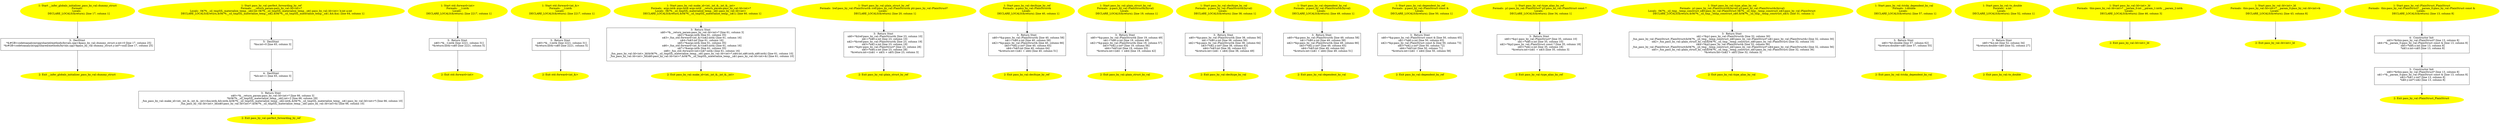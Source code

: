 /* @generated */
digraph cfg {
"dummy_struct#__infer_globals_initializer_pass_by_val.24fe54080733cebf362d2b34e691bb44_1" [label="1: Start __infer_globals_initializer_pass_by_val::dummy_struct\nFormals: \nLocals:  \n   DECLARE_LOCALS(&return); [line 17, column 1]\n " color=yellow style=filled]
	

	 "dummy_struct#__infer_globals_initializer_pass_by_val.24fe54080733cebf362d2b34e691bb44_1" -> "dummy_struct#__infer_globals_initializer_pass_by_val.24fe54080733cebf362d2b34e691bb44_3" ;
"dummy_struct#__infer_globals_initializer_pass_by_val.24fe54080733cebf362d2b34e691bb44_2" [label="2: Exit __infer_globals_initializer_pass_by_val::dummy_struct \n  " color=yellow style=filled]
	

"dummy_struct#__infer_globals_initializer_pass_by_val.24fe54080733cebf362d2b34e691bb44_3" [label="3:  DeclStmt \n   *&#GB<codetoanalyze/cpp/shared/methods/byvals.cpp>$pass_by_val::dummy_struct.x:int=0 [line 17, column 25]\n  *&#GB<codetoanalyze/cpp/shared/methods/byvals.cpp>$pass_by_val::dummy_struct.y:int*=null [line 17, column 25]\n " shape="box"]
	

	 "dummy_struct#__infer_globals_initializer_pass_by_val.24fe54080733cebf362d2b34e691bb44_3" -> "dummy_struct#__infer_globals_initializer_pass_by_val.24fe54080733cebf362d2b34e691bb44_2" ;
"perfect_forwarding_by_ref#pass_by_val#7578991627406493712.47db45acfc842e77ec927aa5a23ec0ee_1" [label="1: Start pass_by_val::perfect_forwarding_by_ref\nFormals:  __return_param:pass_by_val::Id<int>*\nLocals:  0$?%__sil_tmpSIL_materialize_temp__n$2:int 0$?%__sil_tmpSIL_materialize_temp__n$1:pass_by_val::Id<int> b:int a:int \n   DECLARE_LOCALS(&return,&0$?%__sil_tmpSIL_materialize_temp__n$2,&0$?%__sil_tmpSIL_materialize_temp__n$1,&b,&a); [line 64, column 1]\n " color=yellow style=filled]
	

	 "perfect_forwarding_by_ref#pass_by_val#7578991627406493712.47db45acfc842e77ec927aa5a23ec0ee_1" -> "perfect_forwarding_by_ref#pass_by_val#7578991627406493712.47db45acfc842e77ec927aa5a23ec0ee_5" ;
"perfect_forwarding_by_ref#pass_by_val#7578991627406493712.47db45acfc842e77ec927aa5a23ec0ee_2" [label="2: Exit pass_by_val::perfect_forwarding_by_ref \n  " color=yellow style=filled]
	

"perfect_forwarding_by_ref#pass_by_val#7578991627406493712.47db45acfc842e77ec927aa5a23ec0ee_3" [label="3:  Return Stmt \n   n$0=*&__return_param:pass_by_val::Id<int>* [line 66, column 3]\n  *&0$?%__sil_tmpSIL_materialize_temp__n$2:int=2 [line 66, column 29]\n  _fun_pass_by_val::make_id<int,_int_&,_int_&,_int>(&a:int&,&b:int&,&0$?%__sil_tmpSIL_materialize_temp__n$2:int&,&0$?%__sil_tmpSIL_materialize_temp__n$1:pass_by_val::Id<int>*) [line 66, column 10]\n  _fun_pass_by_val::Id<int>_Id(n$0:pass_by_val::Id<int>*,&0$?%__sil_tmpSIL_materialize_temp__n$1:pass_by_val::Id<int>&) [line 66, column 10]\n " shape="box"]
	

	 "perfect_forwarding_by_ref#pass_by_val#7578991627406493712.47db45acfc842e77ec927aa5a23ec0ee_3" -> "perfect_forwarding_by_ref#pass_by_val#7578991627406493712.47db45acfc842e77ec927aa5a23ec0ee_2" ;
"perfect_forwarding_by_ref#pass_by_val#7578991627406493712.47db45acfc842e77ec927aa5a23ec0ee_4" [label="4:  DeclStmt \n   *&b:int=1 [line 65, column 3]\n " shape="box"]
	

	 "perfect_forwarding_by_ref#pass_by_val#7578991627406493712.47db45acfc842e77ec927aa5a23ec0ee_4" -> "perfect_forwarding_by_ref#pass_by_val#7578991627406493712.47db45acfc842e77ec927aa5a23ec0ee_3" ;
"perfect_forwarding_by_ref#pass_by_val#7578991627406493712.47db45acfc842e77ec927aa5a23ec0ee_5" [label="5:  DeclStmt \n   *&a:int=0 [line 65, column 3]\n " shape="box"]
	

	 "perfect_forwarding_by_ref#pass_by_val#7578991627406493712.47db45acfc842e77ec927aa5a23ec0ee_5" -> "perfect_forwarding_by_ref#pass_by_val#7578991627406493712.47db45acfc842e77ec927aa5a23ec0ee_4" ;
"forward<int>#std#5548362574050729124.664bf3a19e8401f31df778b67554bdae_1" [label="1: Start std::forward<int>\nFormals:  __t:int&\nLocals:  \n   DECLARE_LOCALS(&return); [line 2217, column 1]\n " color=yellow style=filled]
	

	 "forward<int>#std#5548362574050729124.664bf3a19e8401f31df778b67554bdae_1" -> "forward<int>#std#5548362574050729124.664bf3a19e8401f31df778b67554bdae_3" ;
"forward<int>#std#5548362574050729124.664bf3a19e8401f31df778b67554bdae_2" [label="2: Exit std::forward<int> \n  " color=yellow style=filled]
	

"forward<int>#std#5548362574050729124.664bf3a19e8401f31df778b67554bdae_3" [label="3:  Return Stmt \n   n$0=*&__t:int& [line 2221, column 31]\n  *&return:int&=n$0 [line 2221, column 5]\n " shape="box"]
	

	 "forward<int>#std#5548362574050729124.664bf3a19e8401f31df778b67554bdae_3" -> "forward<int>#std#5548362574050729124.664bf3a19e8401f31df778b67554bdae_2" ;
"forward<int_&>#std#2714018779968350623.5a6c534312c02b38db42a98e7dfe7983_1" [label="1: Start std::forward<int_&>\nFormals:  __t:int&\nLocals:  \n   DECLARE_LOCALS(&return); [line 2217, column 1]\n " color=yellow style=filled]
	

	 "forward<int_&>#std#2714018779968350623.5a6c534312c02b38db42a98e7dfe7983_1" -> "forward<int_&>#std#2714018779968350623.5a6c534312c02b38db42a98e7dfe7983_3" ;
"forward<int_&>#std#2714018779968350623.5a6c534312c02b38db42a98e7dfe7983_2" [label="2: Exit std::forward<int_&> \n  " color=yellow style=filled]
	

"forward<int_&>#std#2714018779968350623.5a6c534312c02b38db42a98e7dfe7983_3" [label="3:  Return Stmt \n   n$0=*&__t:int& [line 2221, column 31]\n  *&return:int&=n$0 [line 2221, column 5]\n " shape="box"]
	

	 "forward<int_&>#std#2714018779968350623.5a6c534312c02b38db42a98e7dfe7983_3" -> "forward<int_&>#std#2714018779968350623.5a6c534312c02b38db42a98e7dfe7983_2" ;
"make_id<int,_int_&,_int_&,_int>#pass_by_val#6647322778693099135.2f2dd9bec9bb8475abd845248a5b9203_1" [label="1: Start pass_by_val::make_id<int,_int_&,_int_&,_int>\nFormals:  args:int& args:int& args:int& __return_param:pass_by_val::Id<int>*\nLocals:  0$?%__sil_tmpSIL_materialize_temp__n$1:pass_by_val::Id<int> \n   DECLARE_LOCALS(&return,&0$?%__sil_tmpSIL_materialize_temp__n$1); [line 60, column 1]\n " color=yellow style=filled]
	

	 "make_id<int,_int_&,_int_&,_int>#pass_by_val#6647322778693099135.2f2dd9bec9bb8475abd845248a5b9203_1" -> "make_id<int,_int_&,_int_&,_int>#pass_by_val#6647322778693099135.2f2dd9bec9bb8475abd845248a5b9203_3" ;
"make_id<int,_int_&,_int_&,_int>#pass_by_val#6647322778693099135.2f2dd9bec9bb8475abd845248a5b9203_2" [label="2: Exit pass_by_val::make_id<int,_int_&,_int_&,_int> \n  " color=yellow style=filled]
	

"make_id<int,_int_&,_int_&,_int>#pass_by_val#6647322778693099135.2f2dd9bec9bb8475abd845248a5b9203_3" [label="3:  Return Stmt \n   n$0=*&__return_param:pass_by_val::Id<int>* [line 61, column 3]\n  n$2=*&args:int& [line 61, column 35]\n  n$3=_fun_std::forward<int_&>(n$2:int&) [line 61, column 16]\n  n$4=*n$3:int [line 61, column 16]\n  n$5=*&args:int& [line 61, column 35]\n  n$6=_fun_std::forward<int_&>(n$5:int&) [line 61, column 16]\n  n$7=*&args:int& [line 61, column 35]\n  n$8=_fun_std::forward<int>(n$7:int&) [line 61, column 16]\n  _fun_pass_by_val::Id<int>_Id(&0$?%__sil_tmpSIL_materialize_temp__n$1:pass_by_val::Id<int>*,n$4:int,n$6:int&,n$8:int&) [line 61, column 10]\n  _fun_pass_by_val::Id<int>_Id(n$0:pass_by_val::Id<int>*,&0$?%__sil_tmpSIL_materialize_temp__n$1:pass_by_val::Id<int>&) [line 61, column 10]\n " shape="box"]
	

	 "make_id<int,_int_&,_int_&,_int>#pass_by_val#6647322778693099135.2f2dd9bec9bb8475abd845248a5b9203_3" -> "make_id<int,_int_&,_int_&,_int>#pass_by_val#6647322778693099135.2f2dd9bec9bb8475abd845248a5b9203_2" ;
"plain_struct_by_ref#pass_by_val#2657428317109106311.700667e64fd3e54821e50cc02318a193_1" [label="1: Start pass_by_val::plain_struct_by_ref\nFormals:  lref:pass_by_val::PlainStruct& rref:pass_by_val::PlainStruct& ptr:pass_by_val::PlainStruct*\nLocals:  \n   DECLARE_LOCALS(&return); [line 20, column 1]\n " color=yellow style=filled]
	

	 "plain_struct_by_ref#pass_by_val#2657428317109106311.700667e64fd3e54821e50cc02318a193_1" -> "plain_struct_by_ref#pass_by_val#2657428317109106311.700667e64fd3e54821e50cc02318a193_3" ;
"plain_struct_by_ref#pass_by_val#2657428317109106311.700667e64fd3e54821e50cc02318a193_2" [label="2: Exit pass_by_val::plain_struct_by_ref \n  " color=yellow style=filled]
	

"plain_struct_by_ref#pass_by_val#2657428317109106311.700667e64fd3e54821e50cc02318a193_3" [label="3:  Return Stmt \n   n$0=*&lref:pass_by_val::PlainStruct& [line 23, column 10]\n  n$1=*n$0.x:int [line 23, column 10]\n  n$2=*&rref:pass_by_val::PlainStruct& [line 23, column 19]\n  n$3=*n$2.x:int [line 23, column 19]\n  n$4=*&ptr:pass_by_val::PlainStruct* [line 23, column 28]\n  n$5=*n$4.x:int [line 23, column 28]\n  *&return:int=((n$1 + n$3) + n$5) [line 23, column 3]\n " shape="box"]
	

	 "plain_struct_by_ref#pass_by_val#2657428317109106311.700667e64fd3e54821e50cc02318a193_3" -> "plain_struct_by_ref#pass_by_val#2657428317109106311.700667e64fd3e54821e50cc02318a193_2" ;
"decltype_by_ref#pass_by_val#7827598625585178144.8fa35b5b24f764bae803ce1f6e468516_1" [label="1: Start pass_by_val::decltype_by_ref\nFormals:  p:pass_by_val::PlainStruct&\nLocals:  \n   DECLARE_LOCALS(&return); [line 40, column 1]\n " color=yellow style=filled]
	

	 "decltype_by_ref#pass_by_val#7827598625585178144.8fa35b5b24f764bae803ce1f6e468516_1" -> "decltype_by_ref#pass_by_val#7827598625585178144.8fa35b5b24f764bae803ce1f6e468516_3" ;
"decltype_by_ref#pass_by_val#7827598625585178144.8fa35b5b24f764bae803ce1f6e468516_2" [label="2: Exit pass_by_val::decltype_by_ref \n  " color=yellow style=filled]
	

"decltype_by_ref#pass_by_val#7827598625585178144.8fa35b5b24f764bae803ce1f6e468516_3" [label="3:  Return Stmt \n   n$0=*&p:pass_by_val::PlainStruct& [line 40, column 58]\n  n$1=*n$0.x:int [line 40, column 58]\n  n$2=*&p:pass_by_val::PlainStruct& [line 40, column 66]\n  n$3=*n$2.y:int* [line 40, column 65]\n  n$4=*n$3:int [line 40, column 64]\n  *&return:int=(n$1 + n$4) [line 40, column 51]\n " shape="box"]
	

	 "decltype_by_ref#pass_by_val#7827598625585178144.8fa35b5b24f764bae803ce1f6e468516_3" -> "decltype_by_ref#pass_by_val#7827598625585178144.8fa35b5b24f764bae803ce1f6e468516_2" ;
"plain_struct_by_val#pass_by_val#7415219466606029544.eb0e0bdde375e8d1716470ec792b2450_1" [label="1: Start pass_by_val::plain_struct_by_val\nFormals:  p:pass_by_val::PlainStruct&(byval)\nLocals:  \n   DECLARE_LOCALS(&return); [line 19, column 1]\n " color=yellow style=filled]
	

	 "plain_struct_by_val#pass_by_val#7415219466606029544.eb0e0bdde375e8d1716470ec792b2450_1" -> "plain_struct_by_val#pass_by_val#7415219466606029544.eb0e0bdde375e8d1716470ec792b2450_3" ;
"plain_struct_by_val#pass_by_val#7415219466606029544.eb0e0bdde375e8d1716470ec792b2450_2" [label="2: Exit pass_by_val::plain_struct_by_val \n  " color=yellow style=filled]
	

"plain_struct_by_val#pass_by_val#7415219466606029544.eb0e0bdde375e8d1716470ec792b2450_3" [label="3:  Return Stmt \n   n$0=*&p:pass_by_val::PlainStruct& [line 19, column 49]\n  n$1=*n$0.x:int [line 19, column 49]\n  n$2=*&p:pass_by_val::PlainStruct& [line 19, column 57]\n  n$3=*n$2.y:int* [line 19, column 56]\n  n$4=*n$3:int [line 19, column 55]\n  *&return:int=(n$1 + n$4) [line 19, column 42]\n " shape="box"]
	

	 "plain_struct_by_val#pass_by_val#7415219466606029544.eb0e0bdde375e8d1716470ec792b2450_3" -> "plain_struct_by_val#pass_by_val#7415219466606029544.eb0e0bdde375e8d1716470ec792b2450_2" ;
"decltype_by_val#pass_by_val#14279156289723785232.72f90cb8cd80d6281316dd4fe0c3453c_1" [label="1: Start pass_by_val::decltype_by_val\nFormals:  p:pass_by_val::PlainStruct&(byval)\nLocals:  \n   DECLARE_LOCALS(&return); [line 38, column 1]\n " color=yellow style=filled]
	

	 "decltype_by_val#pass_by_val#14279156289723785232.72f90cb8cd80d6281316dd4fe0c3453c_1" -> "decltype_by_val#pass_by_val#14279156289723785232.72f90cb8cd80d6281316dd4fe0c3453c_3" ;
"decltype_by_val#pass_by_val#14279156289723785232.72f90cb8cd80d6281316dd4fe0c3453c_2" [label="2: Exit pass_by_val::decltype_by_val \n  " color=yellow style=filled]
	

"decltype_by_val#pass_by_val#14279156289723785232.72f90cb8cd80d6281316dd4fe0c3453c_3" [label="3:  Return Stmt \n   n$0=*&p:pass_by_val::PlainStruct& [line 38, column 56]\n  n$1=*n$0.x:int [line 38, column 56]\n  n$2=*&p:pass_by_val::PlainStruct& [line 38, column 64]\n  n$3=*n$2.y:int* [line 38, column 63]\n  n$4=*n$3:int [line 38, column 62]\n  *&return:int=(n$1 + n$4) [line 38, column 49]\n " shape="box"]
	

	 "decltype_by_val#pass_by_val#14279156289723785232.72f90cb8cd80d6281316dd4fe0c3453c_3" -> "decltype_by_val#pass_by_val#14279156289723785232.72f90cb8cd80d6281316dd4fe0c3453c_2" ;
"dependent_by_val#pass_by_val#16173371529174507122.c006229ea6b255a1298dc7d547bac014_1" [label="1: Start pass_by_val::dependent_by_val\nFormals:  p:pass_by_val::PlainStruct&(byval)\nLocals:  \n   DECLARE_LOCALS(&return); [line 49, column 1]\n " color=yellow style=filled]
	

	 "dependent_by_val#pass_by_val#16173371529174507122.c006229ea6b255a1298dc7d547bac014_1" -> "dependent_by_val#pass_by_val#16173371529174507122.c006229ea6b255a1298dc7d547bac014_3" ;
"dependent_by_val#pass_by_val#16173371529174507122.c006229ea6b255a1298dc7d547bac014_2" [label="2: Exit pass_by_val::dependent_by_val \n  " color=yellow style=filled]
	

"dependent_by_val#pass_by_val#16173371529174507122.c006229ea6b255a1298dc7d547bac014_3" [label="3:  Return Stmt \n   n$0=*&p:pass_by_val::PlainStruct& [line 49, column 58]\n  n$1=*n$0.x:int [line 49, column 58]\n  n$2=*&p:pass_by_val::PlainStruct& [line 49, column 66]\n  n$3=*n$2.y:int* [line 49, column 65]\n  n$4=*n$3:int [line 49, column 64]\n  *&return:int=(n$1 + n$4) [line 49, column 51]\n " shape="box"]
	

	 "dependent_by_val#pass_by_val#16173371529174507122.c006229ea6b255a1298dc7d547bac014_3" -> "dependent_by_val#pass_by_val#16173371529174507122.c006229ea6b255a1298dc7d547bac014_2" ;
"dependent_by_ref#pass_by_val#15143379324942623593.5ccf1ab5c879a0bcfec55b566c6a60db_1" [label="1: Start pass_by_val::dependent_by_ref\nFormals:  p:pass_by_val::PlainStruct const &\nLocals:  \n   DECLARE_LOCALS(&return); [line 50, column 1]\n " color=yellow style=filled]
	

	 "dependent_by_ref#pass_by_val#15143379324942623593.5ccf1ab5c879a0bcfec55b566c6a60db_1" -> "dependent_by_ref#pass_by_val#15143379324942623593.5ccf1ab5c879a0bcfec55b566c6a60db_3" ;
"dependent_by_ref#pass_by_val#15143379324942623593.5ccf1ab5c879a0bcfec55b566c6a60db_2" [label="2: Exit pass_by_val::dependent_by_ref \n  " color=yellow style=filled]
	

"dependent_by_ref#pass_by_val#15143379324942623593.5ccf1ab5c879a0bcfec55b566c6a60db_3" [label="3:  Return Stmt \n   n$0=*&p:pass_by_val::PlainStruct const & [line 50, column 65]\n  n$1=*n$0.x:int [line 50, column 65]\n  n$2=*&p:pass_by_val::PlainStruct const & [line 50, column 73]\n  n$3=*n$2.y:int* [line 50, column 72]\n  n$4=*n$3:int [line 50, column 71]\n  *&return:int=(n$1 + n$4) [line 50, column 58]\n " shape="box"]
	

	 "dependent_by_ref#pass_by_val#15143379324942623593.5ccf1ab5c879a0bcfec55b566c6a60db_3" -> "dependent_by_ref#pass_by_val#15143379324942623593.5ccf1ab5c879a0bcfec55b566c6a60db_2" ;
"type_alias_by_ref#pass_by_val#1261506501219871814.f656e449ac4cf31b24b37d7b81156083_1" [label="1: Start pass_by_val::type_alias_by_ref\nFormals:  p1:pass_by_val::PlainStruct* p2:pass_by_val::PlainStruct const *\nLocals:  \n   DECLARE_LOCALS(&return); [line 34, column 1]\n " color=yellow style=filled]
	

	 "type_alias_by_ref#pass_by_val#1261506501219871814.f656e449ac4cf31b24b37d7b81156083_1" -> "type_alias_by_ref#pass_by_val#1261506501219871814.f656e449ac4cf31b24b37d7b81156083_3" ;
"type_alias_by_ref#pass_by_val#1261506501219871814.f656e449ac4cf31b24b37d7b81156083_2" [label="2: Exit pass_by_val::type_alias_by_ref \n  " color=yellow style=filled]
	

"type_alias_by_ref#pass_by_val#1261506501219871814.f656e449ac4cf31b24b37d7b81156083_3" [label="3:  Return Stmt \n   n$0=*&p1:pass_by_val::PlainStruct* [line 35, column 10]\n  n$1=*n$0.x:int [line 35, column 10]\n  n$2=*&p2:pass_by_val::PlainStruct const * [line 35, column 18]\n  n$3=*n$2.x:int [line 35, column 18]\n  *&return:int=(n$1 + n$3) [line 35, column 3]\n " shape="box"]
	

	 "type_alias_by_ref#pass_by_val#1261506501219871814.f656e449ac4cf31b24b37d7b81156083_3" -> "type_alias_by_ref#pass_by_val#1261506501219871814.f656e449ac4cf31b24b37d7b81156083_2" ;
"type_alias_by_val#pass_by_val#9273827923998572097.425db1bd7e6b48116fa99ed40b0b6415_1" [label="1: Start pass_by_val::type_alias_by_val\nFormals:  p1:pass_by_val::PlainStruct&(byval) p2:pass_by_val::PlainStruct&(byval)\nLocals:  0$?%__sil_tmp__temp_construct_n$0:pass_by_val::PlainStruct 0$?%__sil_tmp__temp_construct_n$3:pass_by_val::PlainStruct \n   DECLARE_LOCALS(&return,&0$?%__sil_tmp__temp_construct_n$0,&0$?%__sil_tmp__temp_construct_n$3); [line 31, column 1]\n " color=yellow style=filled]
	

	 "type_alias_by_val#pass_by_val#9273827923998572097.425db1bd7e6b48116fa99ed40b0b6415_1" -> "type_alias_by_val#pass_by_val#9273827923998572097.425db1bd7e6b48116fa99ed40b0b6415_3" ;
"type_alias_by_val#pass_by_val#9273827923998572097.425db1bd7e6b48116fa99ed40b0b6415_2" [label="2: Exit pass_by_val::type_alias_by_val \n  " color=yellow style=filled]
	

"type_alias_by_val#pass_by_val#9273827923998572097.425db1bd7e6b48116fa99ed40b0b6415_3" [label="3:  Return Stmt \n   n$1=*&p1:pass_by_val::PlainStruct& [line 32, column 30]\n  _fun_pass_by_val::PlainStruct_PlainStruct(&0$?%__sil_tmp__temp_construct_n$0:pass_by_val::PlainStruct*,n$1:pass_by_val::PlainStruct&) [line 32, column 30]\n  n$2=_fun_pass_by_val::plain_struct_by_val(&0$?%__sil_tmp__temp_construct_n$0:pass_by_val::PlainStruct) [line 32, column 10]\n  n$4=*&p2:pass_by_val::PlainStruct& [line 32, column 56]\n  _fun_pass_by_val::PlainStruct_PlainStruct(&0$?%__sil_tmp__temp_construct_n$3:pass_by_val::PlainStruct*,n$4:pass_by_val::PlainStruct&) [line 32, column 56]\n  n$5=_fun_pass_by_val::plain_struct_by_val(&0$?%__sil_tmp__temp_construct_n$3:pass_by_val::PlainStruct) [line 32, column 36]\n  *&return:int=(n$2 + n$5) [line 32, column 3]\n " shape="box"]
	

	 "type_alias_by_val#pass_by_val#9273827923998572097.425db1bd7e6b48116fa99ed40b0b6415_3" -> "type_alias_by_val#pass_by_val#9273827923998572097.425db1bd7e6b48116fa99ed40b0b6415_2" ;
"tricky_dependent_by_val#pass_by_val#11704838728234311959.2c9738321ba9545daa75926f2565403e_1" [label="1: Start pass_by_val::tricky_dependent_by_val\nFormals:  t:double\nLocals:  \n   DECLARE_LOCALS(&return); [line 57, column 1]\n " color=yellow style=filled]
	

	 "tricky_dependent_by_val#pass_by_val#11704838728234311959.2c9738321ba9545daa75926f2565403e_1" -> "tricky_dependent_by_val#pass_by_val#11704838728234311959.2c9738321ba9545daa75926f2565403e_3" ;
"tricky_dependent_by_val#pass_by_val#11704838728234311959.2c9738321ba9545daa75926f2565403e_2" [label="2: Exit pass_by_val::tricky_dependent_by_val \n  " color=yellow style=filled]
	

"tricky_dependent_by_val#pass_by_val#11704838728234311959.2c9738321ba9545daa75926f2565403e_3" [label="3:  Return Stmt \n   n$0=*&t:double [line 57, column 62]\n  *&return:double=n$0 [line 57, column 55]\n " shape="box"]
	

	 "tricky_dependent_by_val#pass_by_val#11704838728234311959.2c9738321ba9545daa75926f2565403e_3" -> "tricky_dependent_by_val#pass_by_val#11704838728234311959.2c9738321ba9545daa75926f2565403e_2" ;
"to_double#pass_by_val#15152319343034292227.aa9254ca74e20265f2daa2c4c321444a_1" [label="1: Start pass_by_val::to_double\nFormals:  x:int\nLocals:  \n   DECLARE_LOCALS(&return); [line 52, column 1]\n " color=yellow style=filled]
	

	 "to_double#pass_by_val#15152319343034292227.aa9254ca74e20265f2daa2c4c321444a_1" -> "to_double#pass_by_val#15152319343034292227.aa9254ca74e20265f2daa2c4c321444a_3" ;
"to_double#pass_by_val#15152319343034292227.aa9254ca74e20265f2daa2c4c321444a_2" [label="2: Exit pass_by_val::to_double \n  " color=yellow style=filled]
	

"to_double#pass_by_val#15152319343034292227.aa9254ca74e20265f2daa2c4c321444a_3" [label="3:  Return Stmt \n   n$0=*&x:int [line 52, column 34]\n  *&return:double=n$0 [line 52, column 27]\n " shape="box"]
	

	 "to_double#pass_by_val#15152319343034292227.aa9254ca74e20265f2daa2c4c321444a_3" -> "to_double#pass_by_val#15152319343034292227.aa9254ca74e20265f2daa2c4c321444a_2" ;
"Id#Id<int>#pass_by_val#{3384099991783983184}.e286af060b6cead08a43f9654ad715c7_1" [label="1: Start pass_by_val::Id<int>_Id\nFormals:  this:pass_by_val::Id<int>* __param_0:int __param_1:int& __param_2:int&\nLocals:  \n   DECLARE_LOCALS(&return); [line 46, column 3]\n " color=yellow style=filled]
	

	 "Id#Id<int>#pass_by_val#{3384099991783983184}.e286af060b6cead08a43f9654ad715c7_1" -> "Id#Id<int>#pass_by_val#{3384099991783983184}.e286af060b6cead08a43f9654ad715c7_2" ;
"Id#Id<int>#pass_by_val#{3384099991783983184}.e286af060b6cead08a43f9654ad715c7_2" [label="2: Exit pass_by_val::Id<int>_Id \n  " color=yellow style=filled]
	

"Id#Id<int>#pass_by_val#{7679130497746934716|constexpr}.ec7ae8f1f59ff02018973f2770719ebf_1" [label="1: Start pass_by_val::Id<int>_Id\nFormals:  this:pass_by_val::Id<int>* __param_0:pass_by_val::Id<int>&\nLocals:  \n   DECLARE_LOCALS(&return); [line 43, column 8]\n " color=yellow style=filled]
	

	 "Id#Id<int>#pass_by_val#{7679130497746934716|constexpr}.ec7ae8f1f59ff02018973f2770719ebf_1" -> "Id#Id<int>#pass_by_val#{7679130497746934716|constexpr}.ec7ae8f1f59ff02018973f2770719ebf_2" ;
"Id#Id<int>#pass_by_val#{7679130497746934716|constexpr}.ec7ae8f1f59ff02018973f2770719ebf_2" [label="2: Exit pass_by_val::Id<int>_Id \n  " color=yellow style=filled]
	

"PlainStruct#PlainStruct#pass_by_val#{2553093086388184854|constexpr}.e295b1e7e1c5b638011ce60f4cd77a28_1" [label="1: Start pass_by_val::PlainStruct_PlainStruct\nFormals:  this:pass_by_val::PlainStruct* __param_0:pass_by_val::PlainStruct const &\nLocals:  \n   DECLARE_LOCALS(&return); [line 13, column 8]\n " color=yellow style=filled]
	

	 "PlainStruct#PlainStruct#pass_by_val#{2553093086388184854|constexpr}.e295b1e7e1c5b638011ce60f4cd77a28_1" -> "PlainStruct#PlainStruct#pass_by_val#{2553093086388184854|constexpr}.e295b1e7e1c5b638011ce60f4cd77a28_4" ;
"PlainStruct#PlainStruct#pass_by_val#{2553093086388184854|constexpr}.e295b1e7e1c5b638011ce60f4cd77a28_2" [label="2: Exit pass_by_val::PlainStruct_PlainStruct \n  " color=yellow style=filled]
	

"PlainStruct#PlainStruct#pass_by_val#{2553093086388184854|constexpr}.e295b1e7e1c5b638011ce60f4cd77a28_3" [label="3:  Constructor Init \n   n$0=*&this:pass_by_val::PlainStruct* [line 13, column 8]\n  n$1=*&__param_0:pass_by_val::PlainStruct const & [line 13, column 8]\n  n$2=*n$1.y:int* [line 13, column 8]\n  *n$0.y:int*=n$2 [line 13, column 8]\n " shape="box"]
	

	 "PlainStruct#PlainStruct#pass_by_val#{2553093086388184854|constexpr}.e295b1e7e1c5b638011ce60f4cd77a28_3" -> "PlainStruct#PlainStruct#pass_by_val#{2553093086388184854|constexpr}.e295b1e7e1c5b638011ce60f4cd77a28_2" ;
"PlainStruct#PlainStruct#pass_by_val#{2553093086388184854|constexpr}.e295b1e7e1c5b638011ce60f4cd77a28_4" [label="4:  Constructor Init \n   n$3=*&this:pass_by_val::PlainStruct* [line 13, column 8]\n  n$4=*&__param_0:pass_by_val::PlainStruct const & [line 13, column 8]\n  n$5=*n$4.x:int [line 13, column 8]\n  *n$3.x:int=n$5 [line 13, column 8]\n " shape="box"]
	

	 "PlainStruct#PlainStruct#pass_by_val#{2553093086388184854|constexpr}.e295b1e7e1c5b638011ce60f4cd77a28_4" -> "PlainStruct#PlainStruct#pass_by_val#{2553093086388184854|constexpr}.e295b1e7e1c5b638011ce60f4cd77a28_3" ;
}

